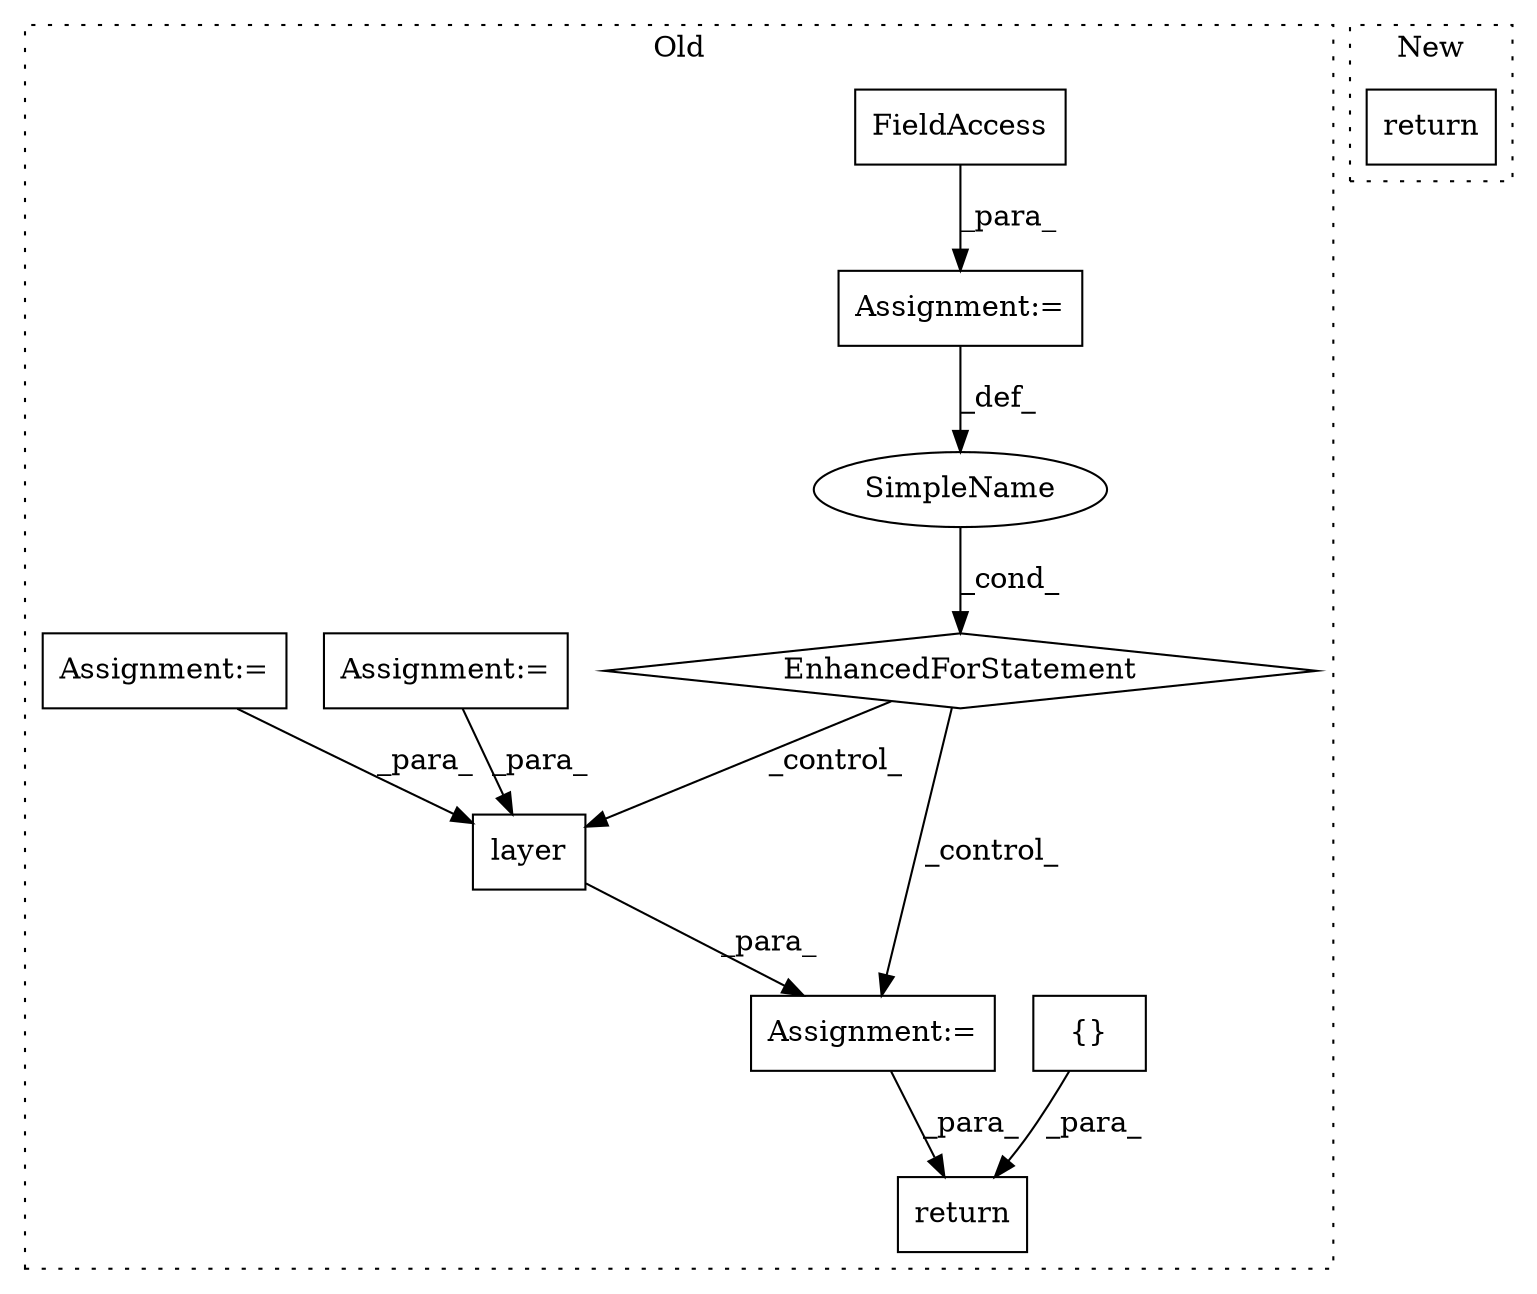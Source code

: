 digraph G {
subgraph cluster0 {
1 [label="layer" a="32" s="8238,8266" l="6,1" shape="box"];
3 [label="Assignment:=" a="7" s="8237" l="1" shape="box"];
4 [label="SimpleName" a="42" s="8195" l="5" shape="ellipse"];
5 [label="Assignment:=" a="7" s="8138,8226" l="53,2" shape="box"];
6 [label="EnhancedForStatement" a="70" s="8138,8226" l="53,2" shape="diamond"];
7 [label="return" a="41" s="8348" l="7" shape="box"];
8 [label="Assignment:=" a="7" s="7972" l="1" shape="box"];
9 [label="FieldAccess" a="22" s="8203" l="23" shape="box"];
10 [label="{}" a="4" s="8547" l="2" shape="box"];
11 [label="Assignment:=" a="7" s="7923" l="1" shape="box"];
label = "Old";
style="dotted";
}
subgraph cluster1 {
2 [label="return" a="41" s="9340" l="7" shape="box"];
label = "New";
style="dotted";
}
1 -> 3 [label="_para_"];
3 -> 7 [label="_para_"];
4 -> 6 [label="_cond_"];
5 -> 4 [label="_def_"];
6 -> 3 [label="_control_"];
6 -> 1 [label="_control_"];
8 -> 1 [label="_para_"];
9 -> 5 [label="_para_"];
10 -> 7 [label="_para_"];
11 -> 1 [label="_para_"];
}